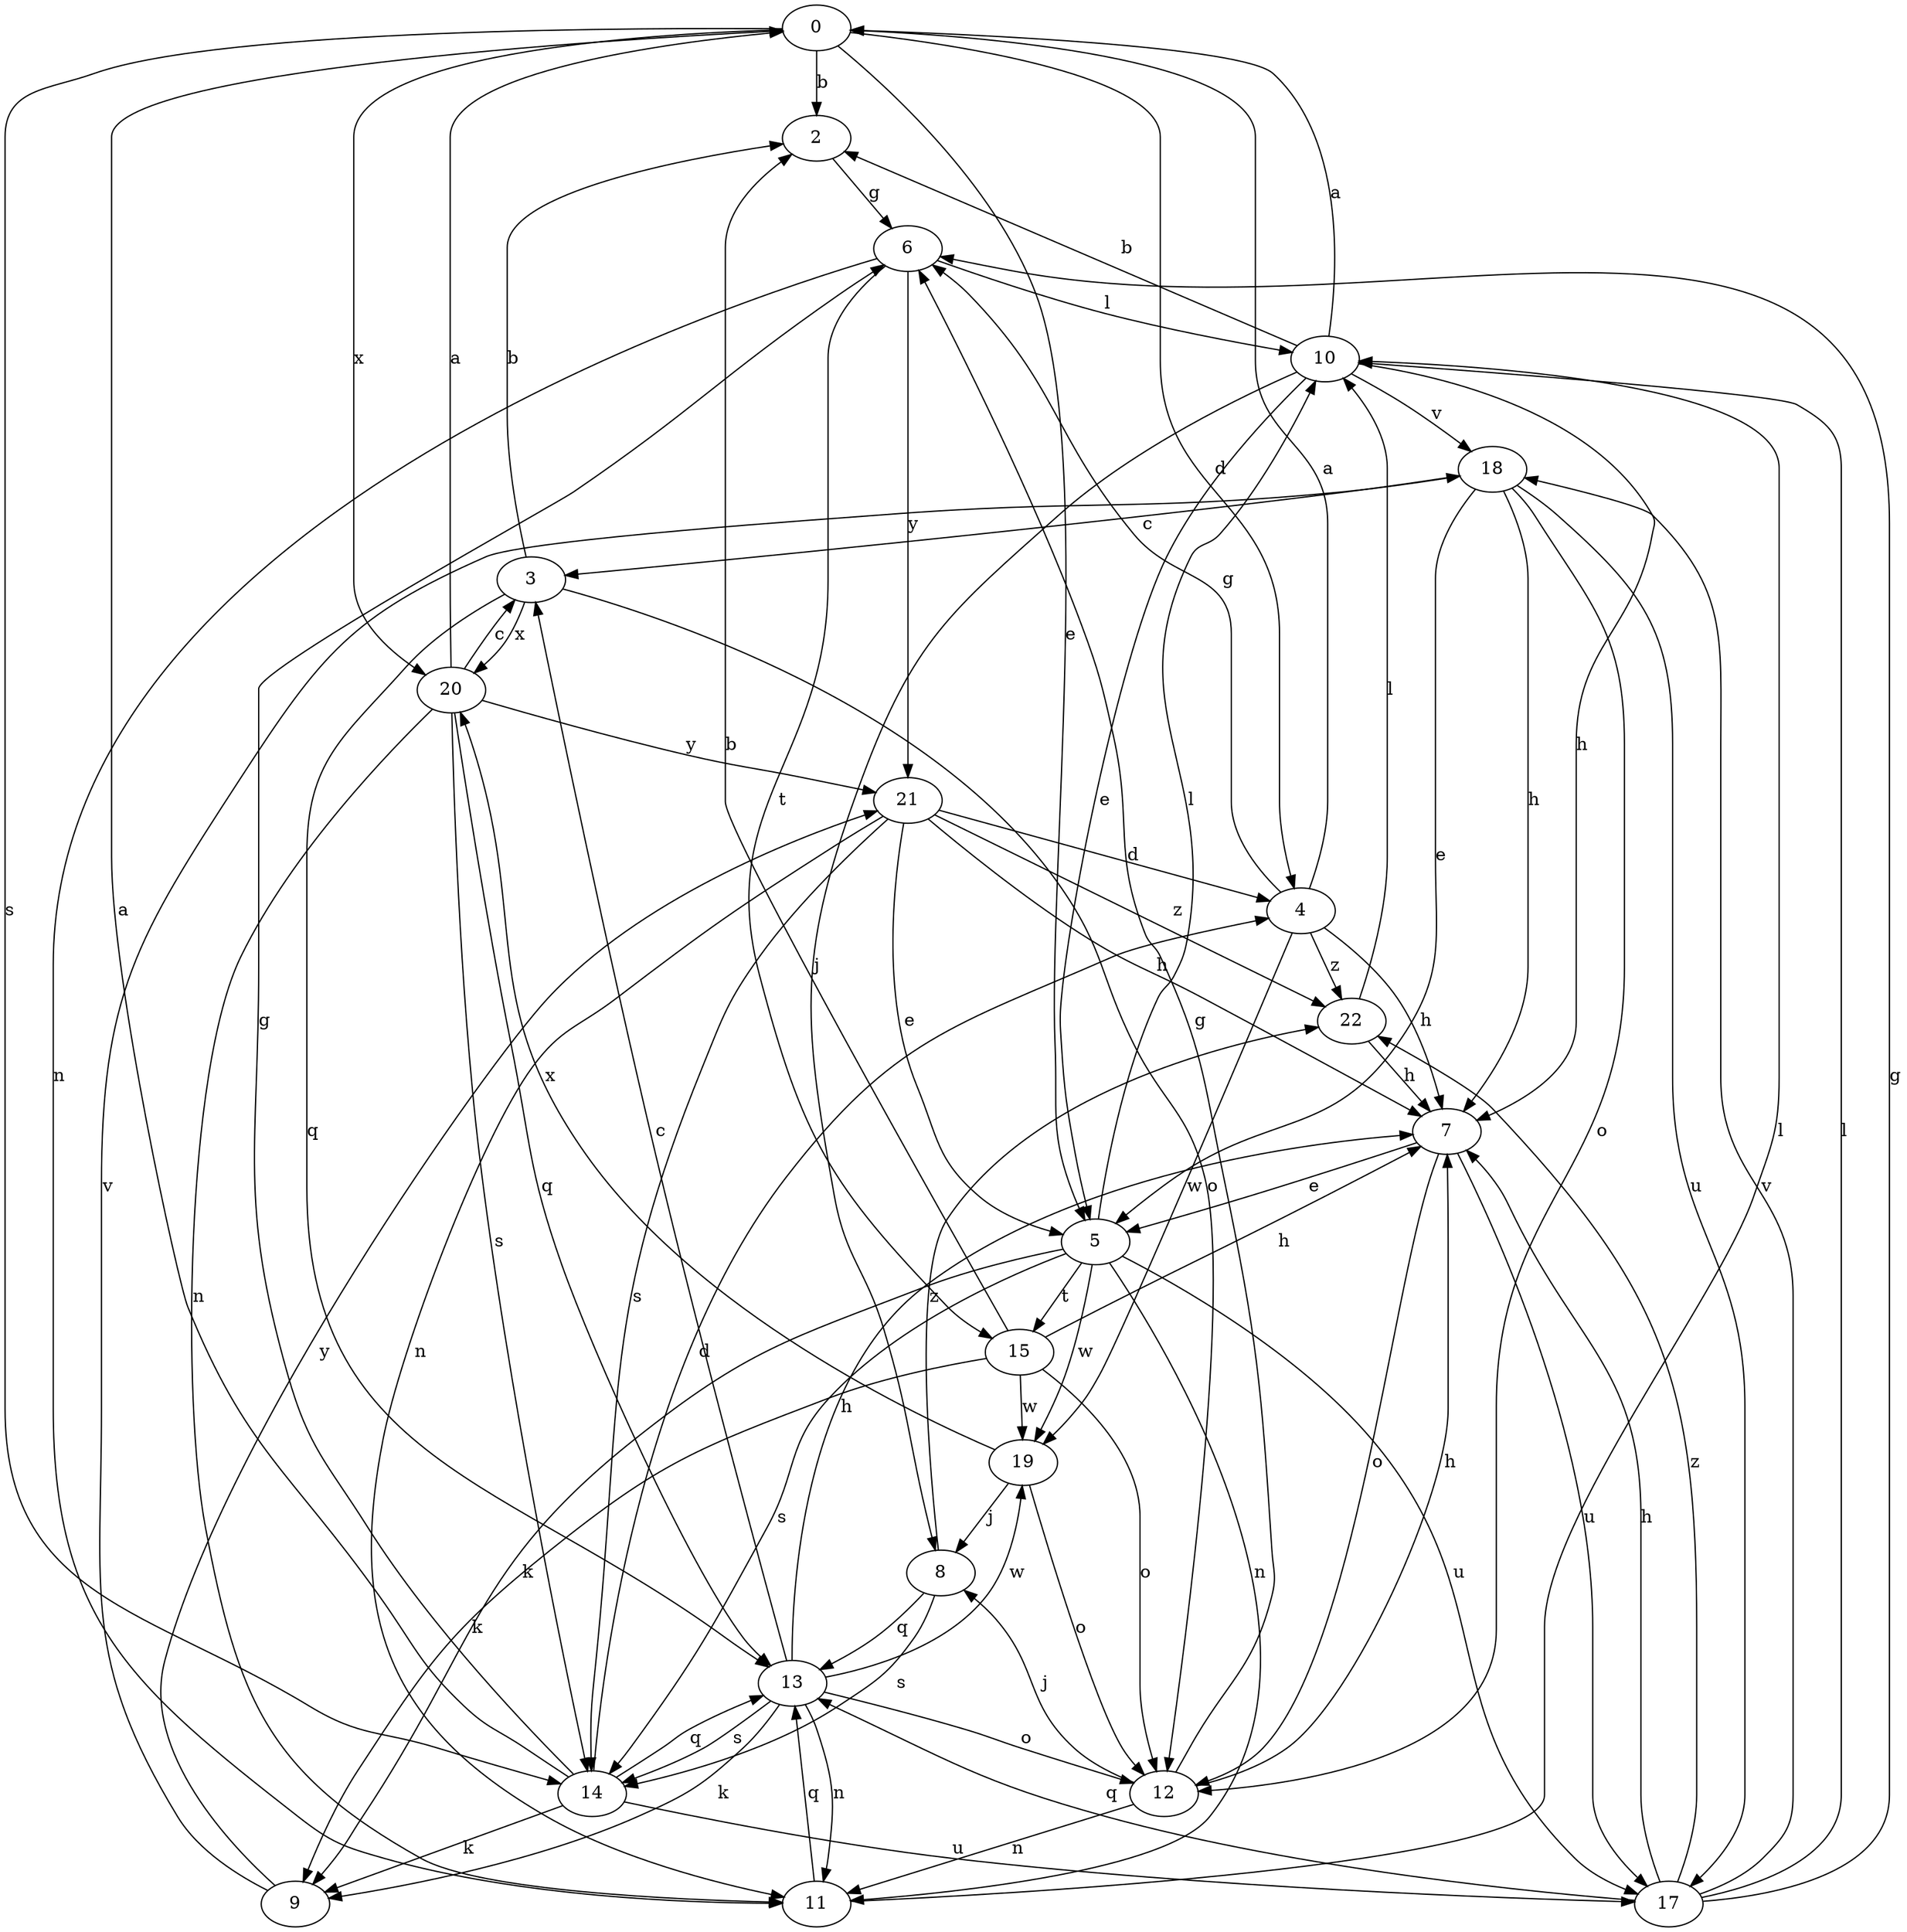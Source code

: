 strict digraph  {
0;
2;
3;
4;
5;
6;
7;
8;
9;
10;
11;
12;
13;
14;
15;
17;
18;
19;
20;
21;
22;
0 -> 2  [label=b];
0 -> 4  [label=d];
0 -> 5  [label=e];
0 -> 14  [label=s];
0 -> 20  [label=x];
2 -> 6  [label=g];
3 -> 2  [label=b];
3 -> 12  [label=o];
3 -> 13  [label=q];
3 -> 20  [label=x];
4 -> 0  [label=a];
4 -> 6  [label=g];
4 -> 7  [label=h];
4 -> 19  [label=w];
4 -> 22  [label=z];
5 -> 9  [label=k];
5 -> 10  [label=l];
5 -> 11  [label=n];
5 -> 14  [label=s];
5 -> 15  [label=t];
5 -> 17  [label=u];
5 -> 19  [label=w];
6 -> 10  [label=l];
6 -> 11  [label=n];
6 -> 15  [label=t];
6 -> 21  [label=y];
7 -> 5  [label=e];
7 -> 12  [label=o];
7 -> 17  [label=u];
8 -> 13  [label=q];
8 -> 14  [label=s];
8 -> 22  [label=z];
9 -> 18  [label=v];
9 -> 21  [label=y];
10 -> 0  [label=a];
10 -> 2  [label=b];
10 -> 5  [label=e];
10 -> 7  [label=h];
10 -> 8  [label=j];
10 -> 18  [label=v];
11 -> 10  [label=l];
11 -> 13  [label=q];
12 -> 6  [label=g];
12 -> 7  [label=h];
12 -> 8  [label=j];
12 -> 11  [label=n];
13 -> 3  [label=c];
13 -> 7  [label=h];
13 -> 9  [label=k];
13 -> 11  [label=n];
13 -> 12  [label=o];
13 -> 14  [label=s];
13 -> 19  [label=w];
14 -> 0  [label=a];
14 -> 4  [label=d];
14 -> 6  [label=g];
14 -> 9  [label=k];
14 -> 13  [label=q];
14 -> 17  [label=u];
15 -> 2  [label=b];
15 -> 7  [label=h];
15 -> 9  [label=k];
15 -> 12  [label=o];
15 -> 19  [label=w];
17 -> 6  [label=g];
17 -> 7  [label=h];
17 -> 10  [label=l];
17 -> 13  [label=q];
17 -> 18  [label=v];
17 -> 22  [label=z];
18 -> 3  [label=c];
18 -> 5  [label=e];
18 -> 7  [label=h];
18 -> 12  [label=o];
18 -> 17  [label=u];
19 -> 8  [label=j];
19 -> 12  [label=o];
19 -> 20  [label=x];
20 -> 0  [label=a];
20 -> 3  [label=c];
20 -> 11  [label=n];
20 -> 13  [label=q];
20 -> 14  [label=s];
20 -> 21  [label=y];
21 -> 4  [label=d];
21 -> 5  [label=e];
21 -> 7  [label=h];
21 -> 11  [label=n];
21 -> 14  [label=s];
21 -> 22  [label=z];
22 -> 7  [label=h];
22 -> 10  [label=l];
}
